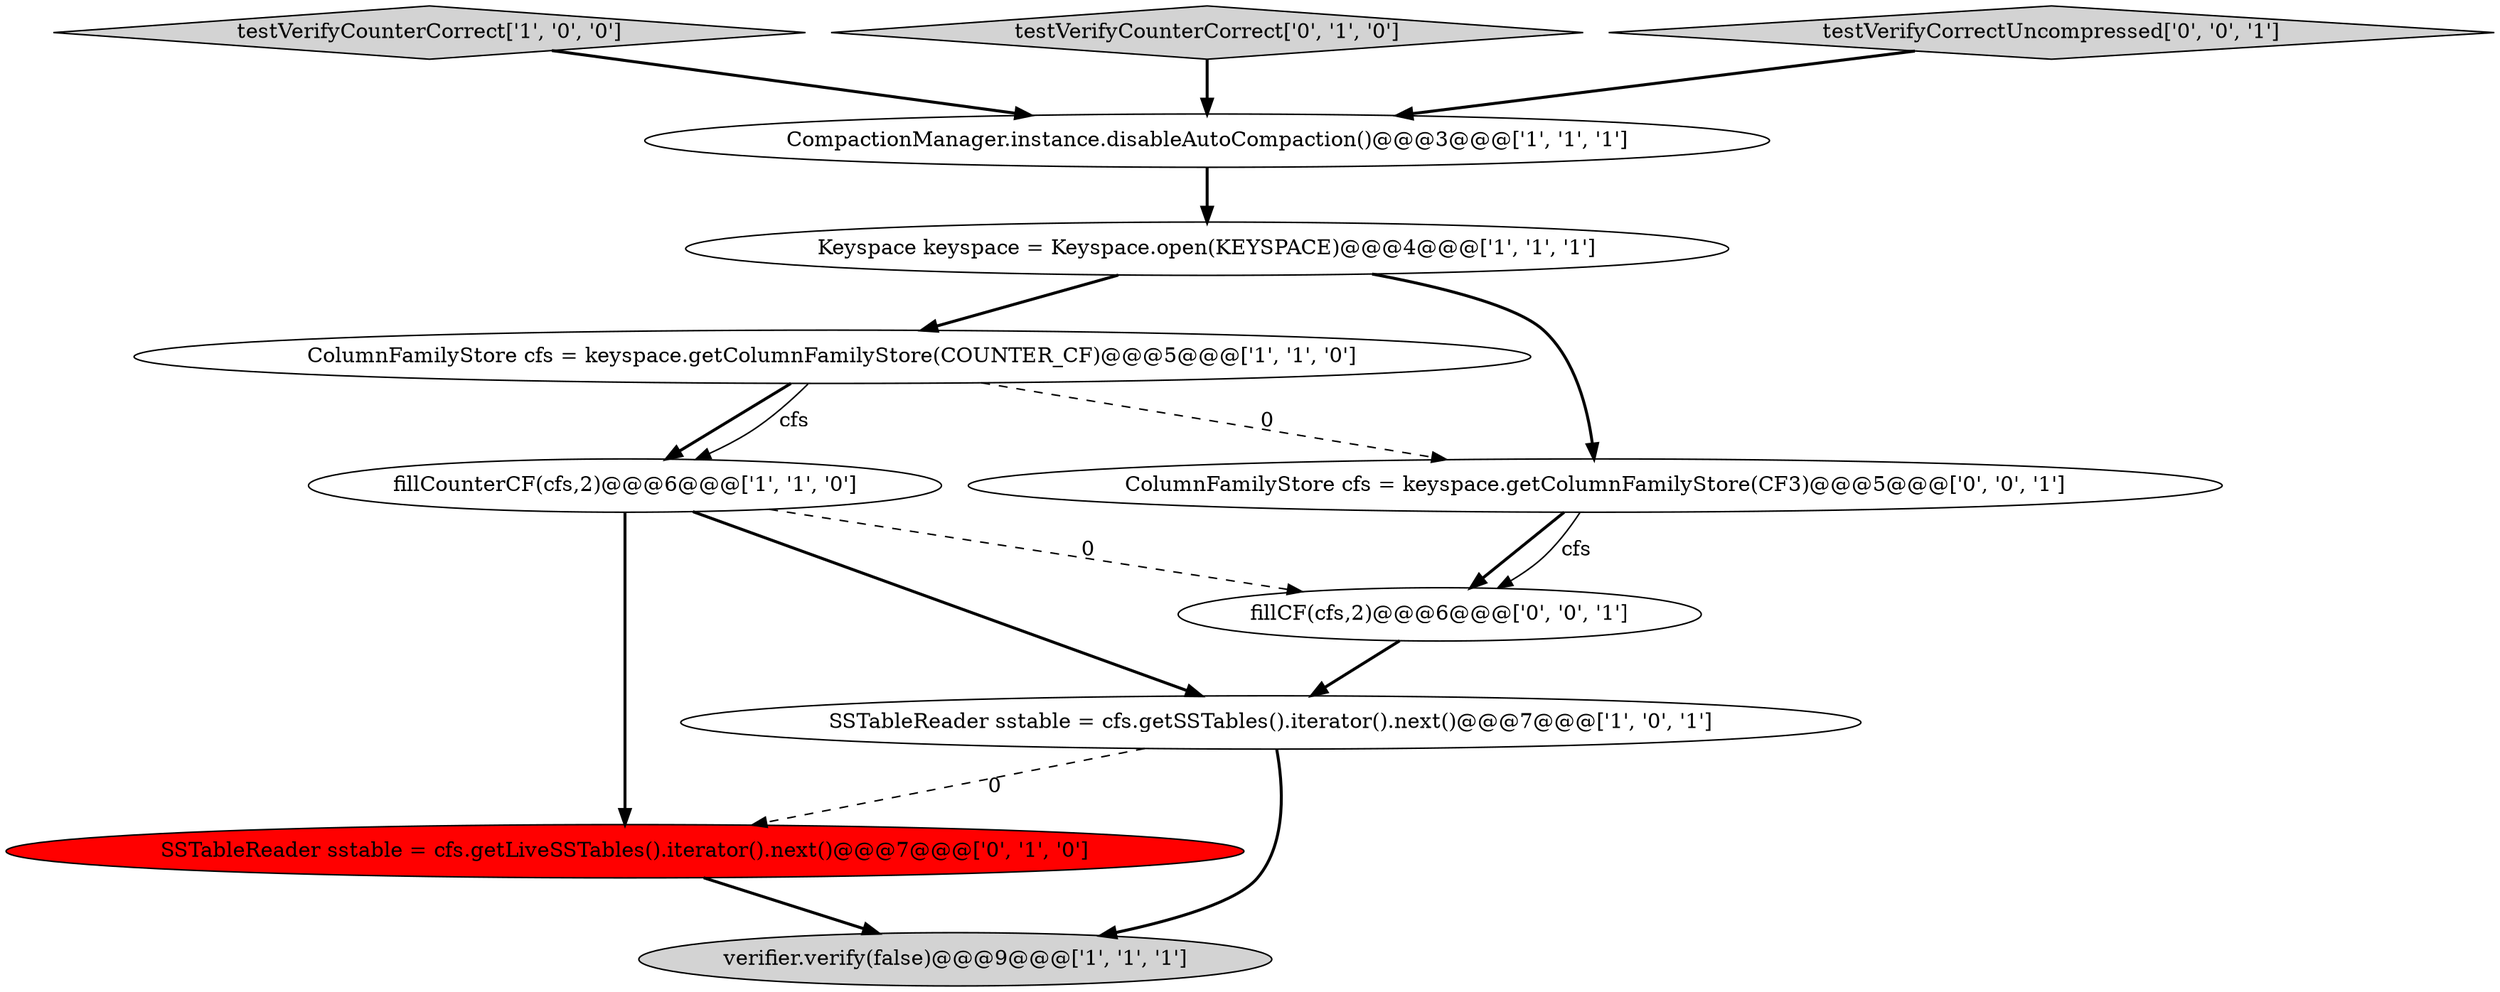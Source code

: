 digraph {
5 [style = filled, label = "verifier.verify(false)@@@9@@@['1', '1', '1']", fillcolor = lightgray, shape = ellipse image = "AAA0AAABBB1BBB"];
7 [style = filled, label = "SSTableReader sstable = cfs.getLiveSSTables().iterator().next()@@@7@@@['0', '1', '0']", fillcolor = red, shape = ellipse image = "AAA1AAABBB2BBB"];
0 [style = filled, label = "ColumnFamilyStore cfs = keyspace.getColumnFamilyStore(COUNTER_CF)@@@5@@@['1', '1', '0']", fillcolor = white, shape = ellipse image = "AAA0AAABBB1BBB"];
3 [style = filled, label = "Keyspace keyspace = Keyspace.open(KEYSPACE)@@@4@@@['1', '1', '1']", fillcolor = white, shape = ellipse image = "AAA0AAABBB1BBB"];
2 [style = filled, label = "testVerifyCounterCorrect['1', '0', '0']", fillcolor = lightgray, shape = diamond image = "AAA0AAABBB1BBB"];
4 [style = filled, label = "fillCounterCF(cfs,2)@@@6@@@['1', '1', '0']", fillcolor = white, shape = ellipse image = "AAA0AAABBB1BBB"];
6 [style = filled, label = "SSTableReader sstable = cfs.getSSTables().iterator().next()@@@7@@@['1', '0', '1']", fillcolor = white, shape = ellipse image = "AAA0AAABBB1BBB"];
8 [style = filled, label = "testVerifyCounterCorrect['0', '1', '0']", fillcolor = lightgray, shape = diamond image = "AAA0AAABBB2BBB"];
10 [style = filled, label = "testVerifyCorrectUncompressed['0', '0', '1']", fillcolor = lightgray, shape = diamond image = "AAA0AAABBB3BBB"];
1 [style = filled, label = "CompactionManager.instance.disableAutoCompaction()@@@3@@@['1', '1', '1']", fillcolor = white, shape = ellipse image = "AAA0AAABBB1BBB"];
11 [style = filled, label = "fillCF(cfs,2)@@@6@@@['0', '0', '1']", fillcolor = white, shape = ellipse image = "AAA0AAABBB3BBB"];
9 [style = filled, label = "ColumnFamilyStore cfs = keyspace.getColumnFamilyStore(CF3)@@@5@@@['0', '0', '1']", fillcolor = white, shape = ellipse image = "AAA0AAABBB3BBB"];
1->3 [style = bold, label=""];
3->9 [style = bold, label=""];
8->1 [style = bold, label=""];
6->5 [style = bold, label=""];
7->5 [style = bold, label=""];
0->9 [style = dashed, label="0"];
4->11 [style = dashed, label="0"];
9->11 [style = bold, label=""];
10->1 [style = bold, label=""];
0->4 [style = bold, label=""];
4->6 [style = bold, label=""];
0->4 [style = solid, label="cfs"];
2->1 [style = bold, label=""];
6->7 [style = dashed, label="0"];
4->7 [style = bold, label=""];
3->0 [style = bold, label=""];
9->11 [style = solid, label="cfs"];
11->6 [style = bold, label=""];
}
